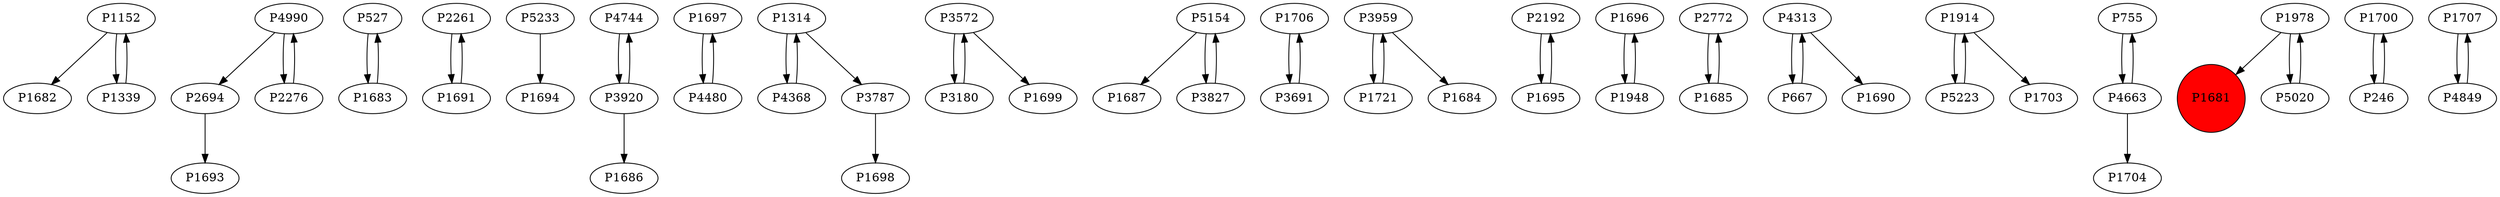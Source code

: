 digraph {
	P1152 -> P1682
	P2694 -> P1693
	P527 -> P1683
	P2261 -> P1691
	P5233 -> P1694
	P4744 -> P3920
	P1697 -> P4480
	P1314 -> P4368
	P3572 -> P3180
	P5154 -> P1687
	P3787 -> P1698
	P1706 -> P3691
	P1314 -> P3787
	P3959 -> P1721
	P2192 -> P1695
	P3827 -> P5154
	P3572 -> P1699
	P1691 -> P2261
	P1696 -> P1948
	P3920 -> P4744
	P3691 -> P1706
	P2772 -> P1685
	P4313 -> P667
	P3180 -> P3572
	P4368 -> P1314
	P4990 -> P2694
	P3920 -> P1686
	P1914 -> P5223
	P755 -> P4663
	P3959 -> P1684
	P5223 -> P1914
	P1339 -> P1152
	P4663 -> P755
	P1721 -> P3959
	P1978 -> P1681
	P1948 -> P1696
	P1700 -> P246
	P1978 -> P5020
	P2276 -> P4990
	P4663 -> P1704
	P5154 -> P3827
	P667 -> P4313
	P1152 -> P1339
	P1914 -> P1703
	P246 -> P1700
	P4990 -> P2276
	P4313 -> P1690
	P1707 -> P4849
	P1695 -> P2192
	P4849 -> P1707
	P4480 -> P1697
	P1685 -> P2772
	P5020 -> P1978
	P1683 -> P527
	P1681 [shape=circle]
	P1681 [style=filled]
	P1681 [fillcolor=red]
}